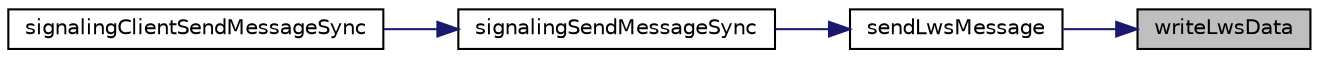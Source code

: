 digraph "writeLwsData"
{
 // LATEX_PDF_SIZE
  edge [fontname="Helvetica",fontsize="10",labelfontname="Helvetica",labelfontsize="10"];
  node [fontname="Helvetica",fontsize="10",shape=record];
  rankdir="RL";
  Node1 [label="writeLwsData",height=0.2,width=0.4,color="black", fillcolor="grey75", style="filled", fontcolor="black",tooltip=" "];
  Node1 -> Node2 [dir="back",color="midnightblue",fontsize="10",style="solid",fontname="Helvetica"];
  Node2 [label="sendLwsMessage",height=0.2,width=0.4,color="black", fillcolor="white", style="filled",URL="$LwsApiCalls_8h.html#a73aa82c21d25505351c26ccc31b2f2dd",tooltip=" "];
  Node2 -> Node3 [dir="back",color="midnightblue",fontsize="10",style="solid",fontname="Helvetica"];
  Node3 [label="signalingSendMessageSync",height=0.2,width=0.4,color="black", fillcolor="white", style="filled",URL="$Signaling_8h.html#a0db26c48fd56f7e976c7db9d0b1a2cac",tooltip=" "];
  Node3 -> Node4 [dir="back",color="midnightblue",fontsize="10",style="solid",fontname="Helvetica"];
  Node4 [label="signalingClientSendMessageSync",height=0.2,width=0.4,color="black", fillcolor="white", style="filled",URL="$group__PublicMemberFunctions.html#gae6d8d80d47699c5494de1dc3d455b1f4",tooltip="Send a message through a Signaling client."];
}
